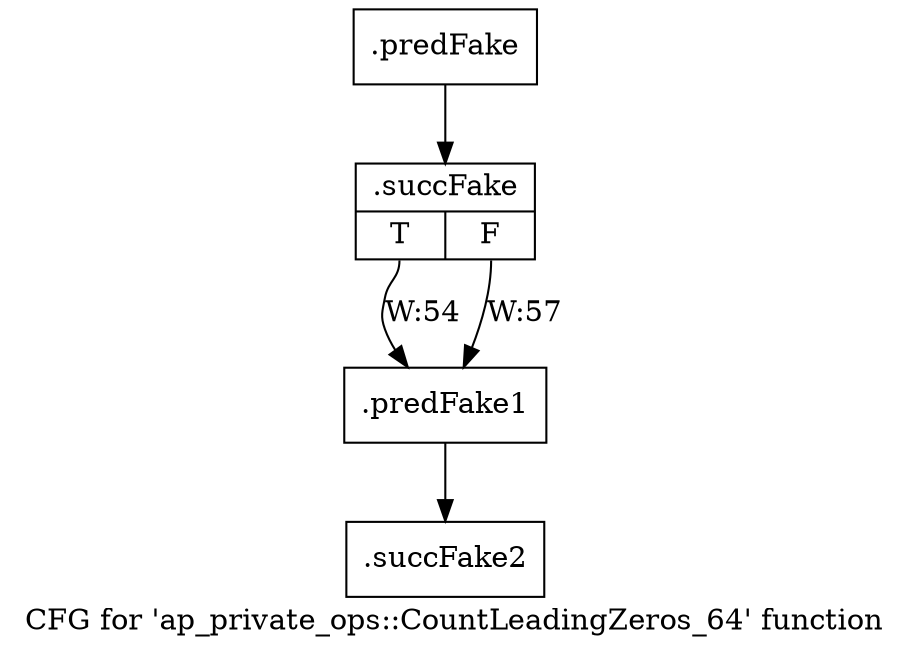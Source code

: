 digraph "CFG for 'ap_private_ops::CountLeadingZeros_64' function" {
	label="CFG for 'ap_private_ops::CountLeadingZeros_64' function";

	Node0x5b8ad30 [shape=record,filename="",linenumber="",label="{.predFake}"];
	Node0x5b8ad30 -> Node0x612b1e0[ callList="" memoryops="" filename="/mnt/xilinx/Vitis_HLS/2021.2/include/etc/ap_private.h" execusionnum="109"];
	Node0x612b1e0 [shape=record,filename="/mnt/xilinx/Vitis_HLS/2021.2/include/etc/ap_private.h",linenumber="195",label="{.succFake|{<s0>T|<s1>F}}"];
	Node0x612b1e0:s0 -> Node0x5b8d780[label="W:54" callList="" memoryops="" filename="/mnt/xilinx/Vitis_HLS/2021.2/include/etc/ap_private.h" execusionnum="53"];
	Node0x612b1e0:s1 -> Node0x5b8d780[label="W:57" callList="" memoryops="" filename="/mnt/xilinx/Vitis_HLS/2021.2/include/etc/ap_private.h" execusionnum="56"];
	Node0x5b8d780 [shape=record,filename="/mnt/xilinx/Vitis_HLS/2021.2/include/etc/ap_private.h",linenumber="228",label="{.predFake1}"];
	Node0x5b8d780 -> Node0x612b280[ callList="" memoryops="" filename="/mnt/xilinx/Vitis_HLS/2021.2/include/etc/ap_private.h" execusionnum="109"];
	Node0x612b280 [shape=record,filename="/mnt/xilinx/Vitis_HLS/2021.2/include/etc/ap_private.h",linenumber="228",label="{.succFake2}"];
}
